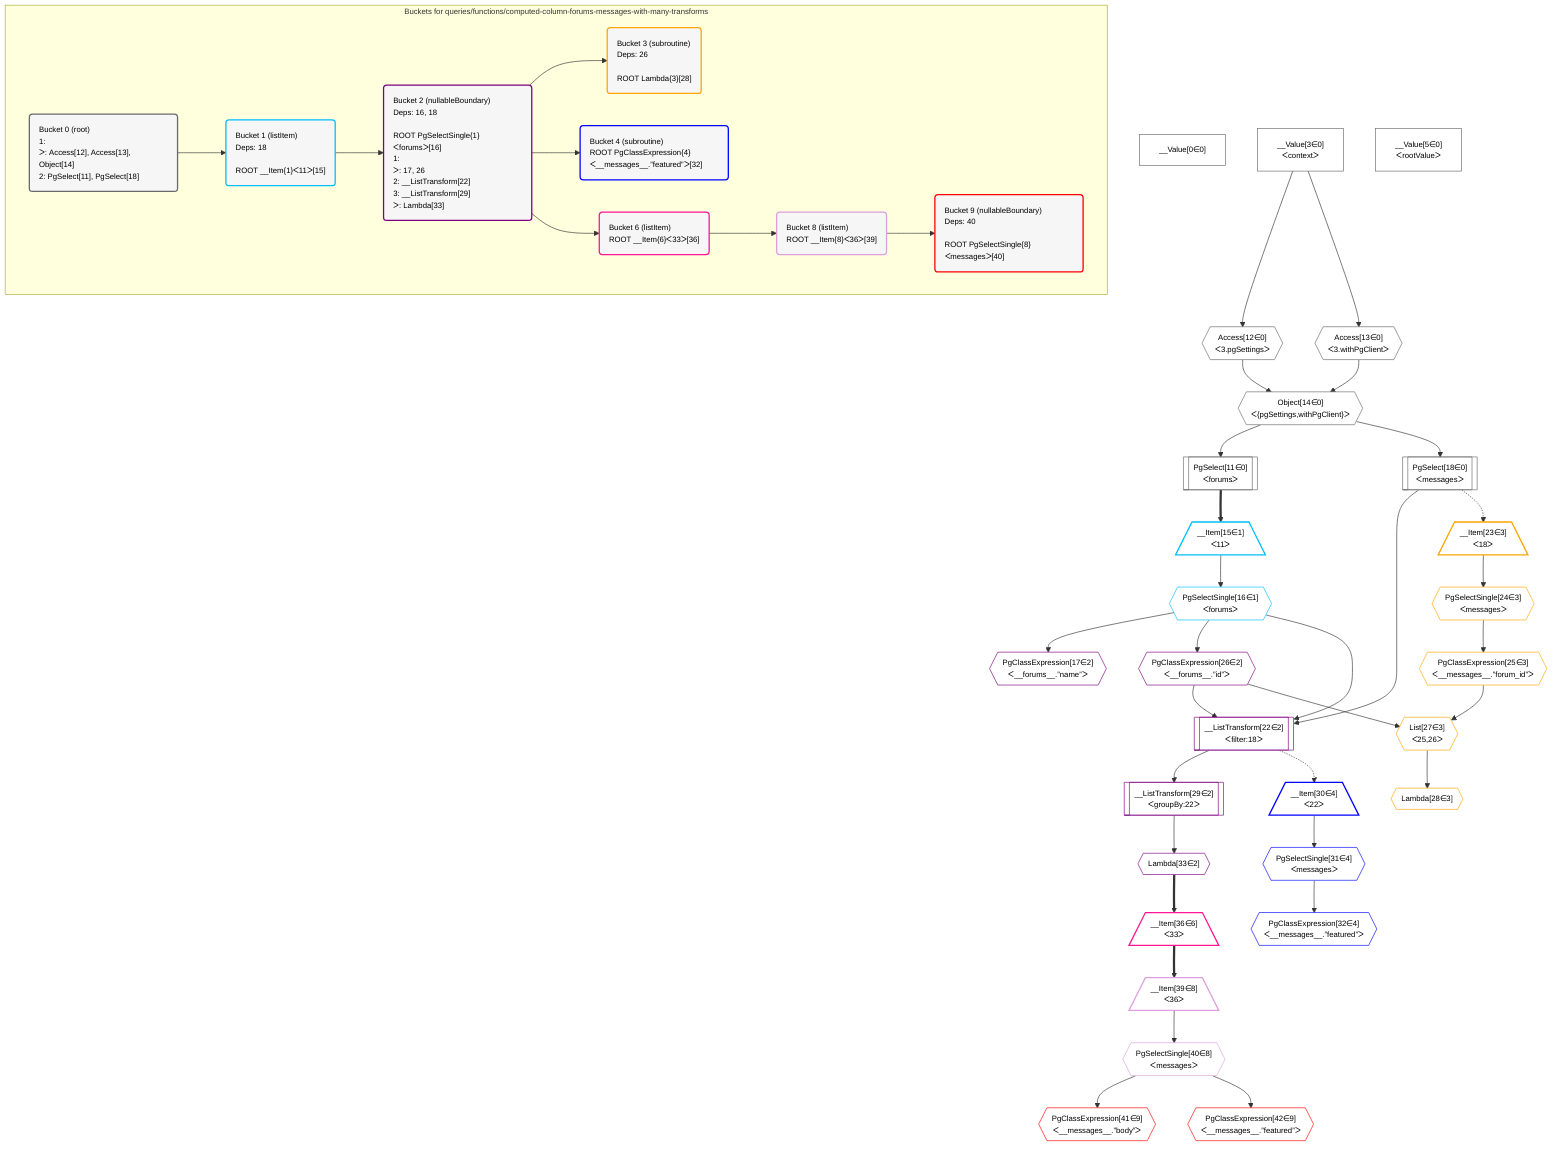 %%{init: {'themeVariables': { 'fontSize': '12px'}}}%%
graph TD
    classDef path fill:#eee,stroke:#000,color:#000
    classDef plan fill:#fff,stroke-width:1px,color:#000
    classDef itemplan fill:#fff,stroke-width:2px,color:#000
    classDef unbatchedplan fill:#dff,stroke-width:1px,color:#000
    classDef sideeffectplan fill:#fcc,stroke-width:2px,color:#000
    classDef bucket fill:#f6f6f6,color:#000,stroke-width:2px,text-align:left


    %% define steps
    __Value0["__Value[0∈0]"]:::plan
    __Value3["__Value[3∈0]<br />ᐸcontextᐳ"]:::plan
    __Value5["__Value[5∈0]<br />ᐸrootValueᐳ"]:::plan
    Access12{{"Access[12∈0]<br />ᐸ3.pgSettingsᐳ"}}:::plan
    Access13{{"Access[13∈0]<br />ᐸ3.withPgClientᐳ"}}:::plan
    Object14{{"Object[14∈0]<br />ᐸ{pgSettings,withPgClient}ᐳ"}}:::plan
    PgSelect11[["PgSelect[11∈0]<br />ᐸforumsᐳ"]]:::plan
    __Item15[/"__Item[15∈1]<br />ᐸ11ᐳ"\]:::itemplan
    PgSelectSingle16{{"PgSelectSingle[16∈1]<br />ᐸforumsᐳ"}}:::plan
    PgClassExpression17{{"PgClassExpression[17∈2]<br />ᐸ__forums__.”name”ᐳ"}}:::plan
    PgSelect18[["PgSelect[18∈0]<br />ᐸmessagesᐳ"]]:::plan
    PgClassExpression26{{"PgClassExpression[26∈2]<br />ᐸ__forums__.”id”ᐳ"}}:::plan
    __ListTransform22[["__ListTransform[22∈2]<br />ᐸfilter:18ᐳ"]]:::plan
    __Item23[/"__Item[23∈3]<br />ᐸ18ᐳ"\]:::itemplan
    PgSelectSingle24{{"PgSelectSingle[24∈3]<br />ᐸmessagesᐳ"}}:::plan
    PgClassExpression25{{"PgClassExpression[25∈3]<br />ᐸ__messages__.”forum_id”ᐳ"}}:::plan
    List27{{"List[27∈3]<br />ᐸ25,26ᐳ"}}:::plan
    Lambda28{{"Lambda[28∈3]"}}:::plan
    __ListTransform29[["__ListTransform[29∈2]<br />ᐸgroupBy:22ᐳ"]]:::plan
    __Item30[/"__Item[30∈4]<br />ᐸ22ᐳ"\]:::itemplan
    PgSelectSingle31{{"PgSelectSingle[31∈4]<br />ᐸmessagesᐳ"}}:::plan
    PgClassExpression32{{"PgClassExpression[32∈4]<br />ᐸ__messages__.”featured”ᐳ"}}:::plan
    Lambda33{{"Lambda[33∈2]"}}:::plan
    __Item36[/"__Item[36∈6]<br />ᐸ33ᐳ"\]:::itemplan
    __Item39[/"__Item[39∈8]<br />ᐸ36ᐳ"\]:::itemplan
    PgSelectSingle40{{"PgSelectSingle[40∈8]<br />ᐸmessagesᐳ"}}:::plan
    PgClassExpression41{{"PgClassExpression[41∈9]<br />ᐸ__messages__.”body”ᐳ"}}:::plan
    PgClassExpression42{{"PgClassExpression[42∈9]<br />ᐸ__messages__.”featured”ᐳ"}}:::plan

    %% plan dependencies
    __Value3 --> Access12
    __Value3 --> Access13
    Access12 & Access13 --> Object14
    Object14 --> PgSelect11
    PgSelect11 ==> __Item15
    __Item15 --> PgSelectSingle16
    PgSelectSingle16 --> PgClassExpression17
    Object14 --> PgSelect18
    PgSelectSingle16 --> PgClassExpression26
    PgSelect18 & PgSelectSingle16 & PgClassExpression26 --> __ListTransform22
    PgSelect18 -.-> __Item23
    __Item23 --> PgSelectSingle24
    PgSelectSingle24 --> PgClassExpression25
    PgClassExpression25 & PgClassExpression26 --> List27
    List27 --> Lambda28
    __ListTransform22 --> __ListTransform29
    __ListTransform22 -.-> __Item30
    __Item30 --> PgSelectSingle31
    PgSelectSingle31 --> PgClassExpression32
    __ListTransform29 --> Lambda33
    Lambda33 ==> __Item36
    __Item36 ==> __Item39
    __Item39 --> PgSelectSingle40
    PgSelectSingle40 --> PgClassExpression41
    PgSelectSingle40 --> PgClassExpression42

    subgraph "Buckets for queries/functions/computed-column-forums-messages-with-many-transforms"
    Bucket0("Bucket 0 (root)<br />1: <br />ᐳ: Access[12], Access[13], Object[14]<br />2: PgSelect[11], PgSelect[18]"):::bucket
    classDef bucket0 stroke:#696969
    class Bucket0,__Value0,__Value3,__Value5,PgSelect11,Access12,Access13,Object14,PgSelect18 bucket0
    Bucket1("Bucket 1 (listItem)<br />Deps: 18<br /><br />ROOT __Item{1}ᐸ11ᐳ[15]"):::bucket
    classDef bucket1 stroke:#00bfff
    class Bucket1,__Item15,PgSelectSingle16 bucket1
    Bucket2("Bucket 2 (nullableBoundary)<br />Deps: 16, 18<br /><br />ROOT PgSelectSingle{1}ᐸforumsᐳ[16]<br />1: <br />ᐳ: 17, 26<br />2: __ListTransform[22]<br />3: __ListTransform[29]<br />ᐳ: Lambda[33]"):::bucket
    classDef bucket2 stroke:#7f007f
    class Bucket2,PgClassExpression17,__ListTransform22,PgClassExpression26,__ListTransform29,Lambda33 bucket2
    Bucket3("Bucket 3 (subroutine)<br />Deps: 26<br /><br />ROOT Lambda{3}[28]"):::bucket
    classDef bucket3 stroke:#ffa500
    class Bucket3,__Item23,PgSelectSingle24,PgClassExpression25,List27,Lambda28 bucket3
    Bucket4("Bucket 4 (subroutine)<br />ROOT PgClassExpression{4}ᐸ__messages__.”featured”ᐳ[32]"):::bucket
    classDef bucket4 stroke:#0000ff
    class Bucket4,__Item30,PgSelectSingle31,PgClassExpression32 bucket4
    Bucket6("Bucket 6 (listItem)<br />ROOT __Item{6}ᐸ33ᐳ[36]"):::bucket
    classDef bucket6 stroke:#ff1493
    class Bucket6,__Item36 bucket6
    Bucket8("Bucket 8 (listItem)<br />ROOT __Item{8}ᐸ36ᐳ[39]"):::bucket
    classDef bucket8 stroke:#dda0dd
    class Bucket8,__Item39,PgSelectSingle40 bucket8
    Bucket9("Bucket 9 (nullableBoundary)<br />Deps: 40<br /><br />ROOT PgSelectSingle{8}ᐸmessagesᐳ[40]"):::bucket
    classDef bucket9 stroke:#ff0000
    class Bucket9,PgClassExpression41,PgClassExpression42 bucket9
    Bucket0 --> Bucket1
    Bucket1 --> Bucket2
    Bucket2 --> Bucket3 & Bucket4 & Bucket6
    Bucket6 --> Bucket8
    Bucket8 --> Bucket9
    end